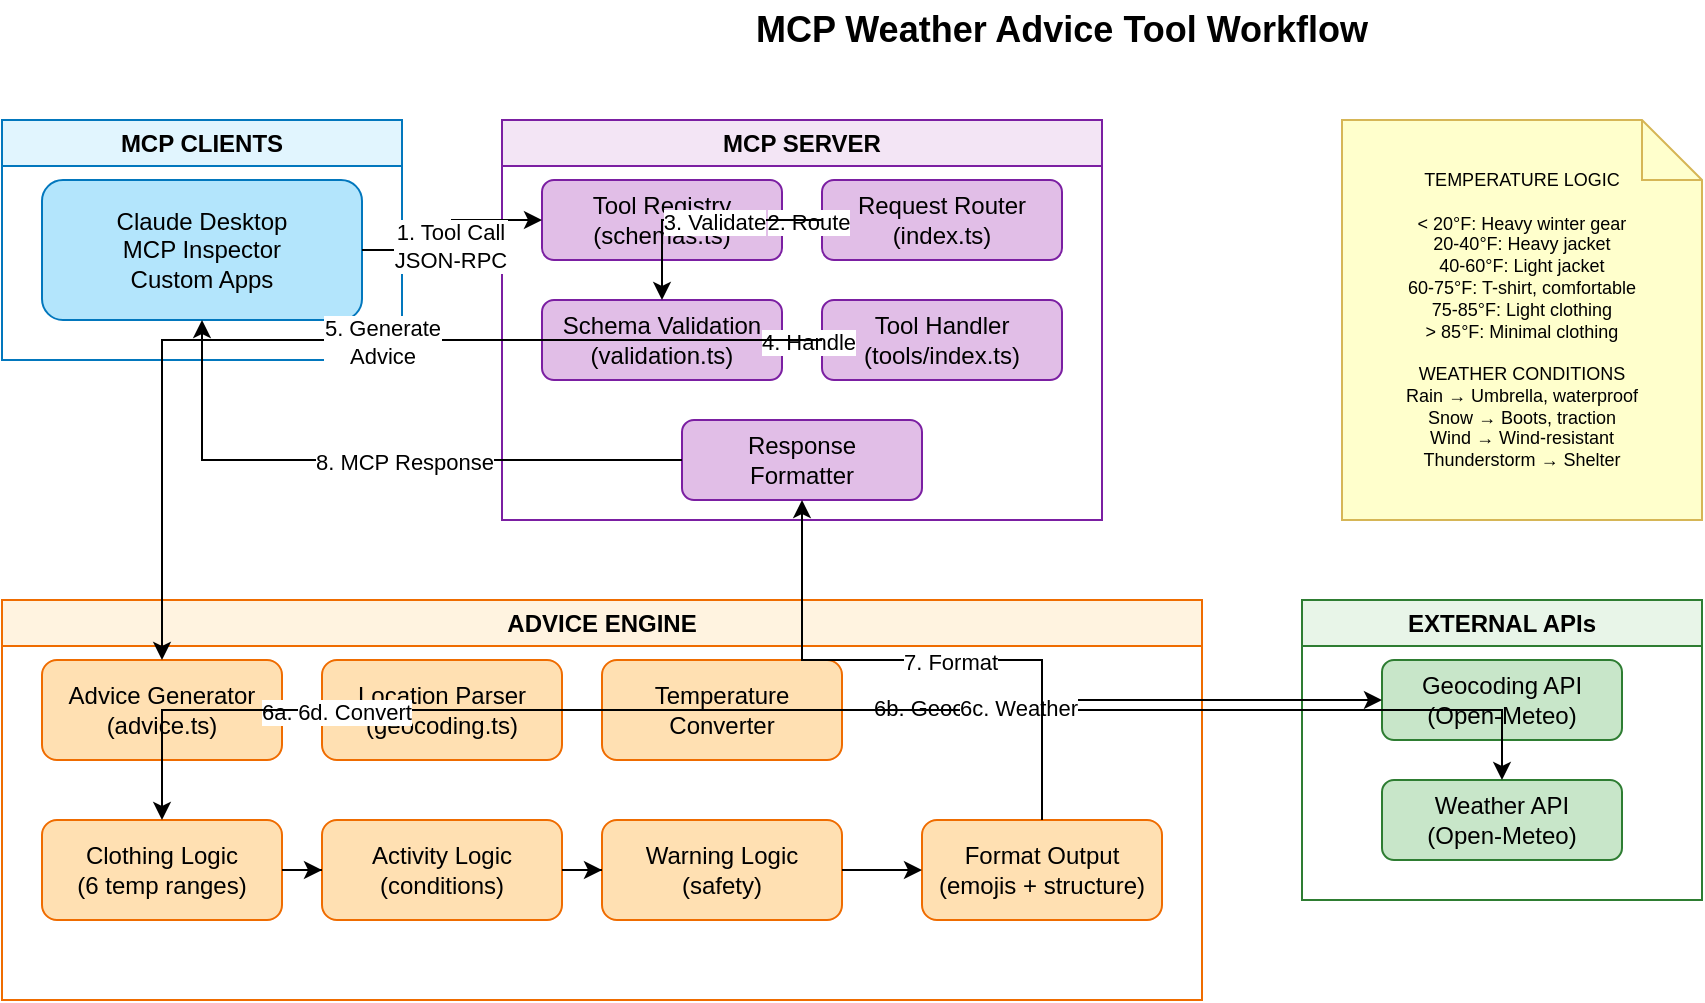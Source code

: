<mxfile>
  <diagram name="MCP Weather Advice Workflow" id="mcp-weather-workflow">
    <mxGraphModel dx="1422" dy="762" grid="1" gridSize="10" guides="1" tooltips="1" connect="1" arrows="1" fold="1" page="1" pageScale="1" pageWidth="1169" pageHeight="827">
      <root>
        <mxCell id="0" />
        <mxCell id="1" parent="0" />
        
        <!-- Title -->
        <mxCell id="title" value="MCP Weather Advice Tool Workflow" style="text;html=1;strokeColor=none;fillColor=none;align=center;verticalAlign=middle;whiteSpace=wrap;rounded=0;fontSize=18;fontStyle=1;" vertex="1" parent="1">
          <mxGeometry x="400" y="20" width="360" height="30" as="geometry" />
        </mxCell>
        
        <!-- Client Layer -->
        <mxCell id="client-container" value="MCP CLIENTS" style="swimlane;whiteSpace=wrap;html=1;fillColor=#E1F5FE;strokeColor=#0277BD;fontStyle=1;" vertex="1" parent="1">
          <mxGeometry x="50" y="80" width="200" height="120" as="geometry" />
        </mxCell>
        
        <mxCell id="claude" value="Claude Desktop&#xa;MCP Inspector&#xa;Custom Apps" style="rounded=1;whiteSpace=wrap;html=1;fillColor=#B3E5FC;strokeColor=#0277BD;" vertex="1" parent="client-container">
          <mxGeometry x="20" y="30" width="160" height="70" as="geometry" />
        </mxCell>
        
        <!-- Server Layer -->
        <mxCell id="server-container" value="MCP SERVER" style="swimlane;whiteSpace=wrap;html=1;fillColor=#F3E5F5;strokeColor=#7B1FA2;fontStyle=1;" vertex="1" parent="1">
          <mxGeometry x="300" y="80" width="300" height="200" as="geometry" />
        </mxCell>
        
        <mxCell id="registry" value="Tool Registry&#xa;(schemas.ts)" style="rounded=1;whiteSpace=wrap;html=1;fillColor=#E1BEE7;strokeColor=#7B1FA2;" vertex="1" parent="server-container">
          <mxGeometry x="20" y="30" width="120" height="40" as="geometry" />
        </mxCell>
        
        <mxCell id="router" value="Request Router&#xa;(index.ts)" style="rounded=1;whiteSpace=wrap;html=1;fillColor=#E1BEE7;strokeColor=#7B1FA2;" vertex="1" parent="server-container">
          <mxGeometry x="160" y="30" width="120" height="40" as="geometry" />
        </mxCell>
        
        <mxCell id="validator" value="Schema Validation&#xa;(validation.ts)" style="rounded=1;whiteSpace=wrap;html=1;fillColor=#E1BEE7;strokeColor=#7B1FA2;" vertex="1" parent="server-container">
          <mxGeometry x="20" y="90" width="120" height="40" as="geometry" />
        </mxCell>
        
        <mxCell id="handler" value="Tool Handler&#xa;(tools/index.ts)" style="rounded=1;whiteSpace=wrap;html=1;fillColor=#E1BEE7;strokeColor=#7B1FA2;" vertex="1" parent="server-container">
          <mxGeometry x="160" y="90" width="120" height="40" as="geometry" />
        </mxCell>
        
        <mxCell id="response-formatter" value="Response&#xa;Formatter" style="rounded=1;whiteSpace=wrap;html=1;fillColor=#E1BEE7;strokeColor=#7B1FA2;" vertex="1" parent="server-container">
          <mxGeometry x="90" y="150" width="120" height="40" as="geometry" />
        </mxCell>
        
        <!-- Advice Engine Layer -->
        <mxCell id="engine-container" value="ADVICE ENGINE" style="swimlane;whiteSpace=wrap;html=1;fillColor=#FFF3E0;strokeColor=#EF6C00;fontStyle=1;" vertex="1" parent="1">
          <mxGeometry x="50" y="320" width="600" height="200" as="geometry" />
        </mxCell>
        
        <mxCell id="advice-main" value="Advice Generator&#xa;(advice.ts)" style="rounded=1;whiteSpace=wrap;html=1;fillColor=#FFE0B2;strokeColor=#EF6C00;" vertex="1" parent="engine-container">
          <mxGeometry x="20" y="30" width="120" height="50" as="geometry" />
        </mxCell>
        
        <mxCell id="location-parser" value="Location Parser&#xa;(geocoding.ts)" style="rounded=1;whiteSpace=wrap;html=1;fillColor=#FFE0B2;strokeColor=#EF6C00;" vertex="1" parent="engine-container">
          <mxGeometry x="160" y="30" width="120" height="50" as="geometry" />
        </mxCell>
        
        <mxCell id="temp-converter" value="Temperature&#xa;Converter" style="rounded=1;whiteSpace=wrap;html=1;fillColor=#FFE0B2;strokeColor=#EF6C00;" vertex="1" parent="engine-container">
          <mxGeometry x="300" y="30" width="120" height="50" as="geometry" />
        </mxCell>
        
        <mxCell id="clothing-logic" value="Clothing Logic&#xa;(6 temp ranges)" style="rounded=1;whiteSpace=wrap;html=1;fillColor=#FFE0B2;strokeColor=#EF6C00;" vertex="1" parent="engine-container">
          <mxGeometry x="20" y="110" width="120" height="50" as="geometry" />
        </mxCell>
        
        <mxCell id="activity-logic" value="Activity Logic&#xa;(conditions)" style="rounded=1;whiteSpace=wrap;html=1;fillColor=#FFE0B2;strokeColor=#EF6C00;" vertex="1" parent="engine-container">
          <mxGeometry x="160" y="110" width="120" height="50" as="geometry" />
        </mxCell>
        
        <mxCell id="warning-logic" value="Warning Logic&#xa;(safety)" style="rounded=1;whiteSpace=wrap;html=1;fillColor=#FFE0B2;strokeColor=#EF6C00;" vertex="1" parent="engine-container">
          <mxGeometry x="300" y="110" width="120" height="50" as="geometry" />
        </mxCell>
        
        <mxCell id="format-output" value="Format Output&#xa;(emojis + structure)" style="rounded=1;whiteSpace=wrap;html=1;fillColor=#FFE0B2;strokeColor=#EF6C00;" vertex="1" parent="engine-container">
          <mxGeometry x="460" y="110" width="120" height="50" as="geometry" />
        </mxCell>
        
        <!-- External APIs -->
        <mxCell id="api-container" value="EXTERNAL APIs" style="swimlane;whiteSpace=wrap;html=1;fillColor=#E8F5E8;strokeColor=#2E7D32;fontStyle=1;" vertex="1" parent="1">
          <mxGeometry x="700" y="320" width="200" height="150" as="geometry" />
        </mxCell>
        
        <mxCell id="geocoding-api" value="Geocoding API&#xa;(Open-Meteo)" style="rounded=1;whiteSpace=wrap;html=1;fillColor=#C8E6C9;strokeColor=#2E7D32;" vertex="1" parent="api-container">
          <mxGeometry x="40" y="30" width="120" height="40" as="geometry" />
        </mxCell>
        
        <mxCell id="weather-api" value="Weather API&#xa;(Open-Meteo)" style="rounded=1;whiteSpace=wrap;html=1;fillColor=#C8E6C9;strokeColor=#2E7D32;" vertex="1" parent="api-container">
          <mxGeometry x="40" y="90" width="120" height="40" as="geometry" />
        </mxCell>
        
        <!-- Temperature Logic Note -->
        <mxCell id="temp-logic" value="TEMPERATURE LOGIC&#xa;&#xa;&lt; 20°F: Heavy winter gear&#xa;20-40°F: Heavy jacket&#xa;40-60°F: Light jacket&#xa;60-75°F: T-shirt, comfortable&#xa;75-85°F: Light clothing&#xa;&gt; 85°F: Minimal clothing&#xa;&#xa;WEATHER CONDITIONS&#xa;Rain → Umbrella, waterproof&#xa;Snow → Boots, traction&#xa;Wind → Wind-resistant&#xa;Thunderstorm → Shelter" style="shape=note;whiteSpace=wrap;html=1;backgroundOutline=1;fillColor=#FFFFCC;strokeColor=#D6B656;fontSize=9;" vertex="1" parent="1">
          <mxGeometry x="720" y="80" width="180" height="200" as="geometry" />
        </mxCell>
        
        <!-- Main workflow arrows -->
        <mxCell id="arrow1" style="edgeStyle=orthogonalEdgeStyle;rounded=0;orthogonalLoop=1;jettySize=auto;html=1;exitX=1;exitY=0.5;exitDx=0;exitDy=0;entryX=0;entryY=0.5;entryDx=0;entryDy=0;" edge="1" parent="1" source="claude" target="registry">
          <mxGeometry relative="1" as="geometry" />
        </mxCell>
        <mxCell id="label1" value="1. Tool Call&#xa;JSON-RPC" style="edgeLabel;html=1;align=center;verticalAlign=middle;resizable=0;points=[];" vertex="1" connectable="0" parent="arrow1">
          <mxGeometry x="-0.1" y="1" relative="1" as="geometry">
            <mxPoint as="offset" />
          </mxGeometry>
        </mxCell>
        
        <mxCell id="arrow2" style="edgeStyle=orthogonalEdgeStyle;rounded=0;orthogonalLoop=1;jettySize=auto;html=1;" edge="1" parent="1" source="registry" target="router">
          <mxGeometry relative="1" as="geometry" />
        </mxCell>
        <mxCell id="label2" value="2. Route" style="edgeLabel;html=1;align=center;verticalAlign=middle;resizable=0;points=[];" vertex="1" connectable="0" parent="arrow2">
          <mxGeometry x="-0.1" y="1" relative="1" as="geometry">
            <mxPoint as="offset" />
          </mxGeometry>
        </mxCell>
        
        <mxCell id="arrow3" style="edgeStyle=orthogonalEdgeStyle;rounded=0;orthogonalLoop=1;jettySize=auto;html=1;" edge="1" parent="1" source="router" target="validator">
          <mxGeometry relative="1" as="geometry" />
        </mxCell>
        <mxCell id="label3" value="3. Validate" style="edgeLabel;html=1;align=center;verticalAlign=middle;resizable=0;points=[];" vertex="1" connectable="0" parent="arrow3">
          <mxGeometry x="-0.1" y="1" relative="1" as="geometry">
            <mxPoint as="offset" />
          </mxGeometry>
        </mxCell>
        
        <mxCell id="arrow4" style="edgeStyle=orthogonalEdgeStyle;rounded=0;orthogonalLoop=1;jettySize=auto;html=1;" edge="1" parent="1" source="validator" target="handler">
          <mxGeometry relative="1" as="geometry" />
        </mxCell>
        <mxCell id="label4" value="4. Handle" style="edgeLabel;html=1;align=center;verticalAlign=middle;resizable=0;points=[];" vertex="1" connectable="0" parent="arrow4">
          <mxGeometry x="-0.1" y="1" relative="1" as="geometry">
            <mxPoint as="offset" />
          </mxGeometry>
        </mxCell>
        
        <mxCell id="arrow5" style="edgeStyle=orthogonalEdgeStyle;rounded=0;orthogonalLoop=1;jettySize=auto;html=1;" edge="1" parent="1" source="handler" target="advice-main">
          <mxGeometry relative="1" as="geometry" />
        </mxCell>
        <mxCell id="label5" value="5. Generate&#xa;Advice" style="edgeLabel;html=1;align=center;verticalAlign=middle;resizable=0;points=[];" vertex="1" connectable="0" parent="arrow5">
          <mxGeometry x="-0.1" y="1" relative="1" as="geometry">
            <mxPoint as="offset" />
          </mxGeometry>
        </mxCell>
        
        <!-- Advice engine internal flow -->
        <mxCell id="arrow6" style="edgeStyle=orthogonalEdgeStyle;rounded=0;orthogonalLoop=1;jettySize=auto;html=1;" edge="1" parent="1" source="advice-main" target="location-parser">
          <mxGeometry relative="1" as="geometry" />
        </mxCell>
        <mxCell id="label6" value="6a. Parse" style="edgeLabel;html=1;align=center;verticalAlign=middle;resizable=0;points=[];" vertex="1" connectable="0" parent="arrow6">
          <mxGeometry x="-0.1" y="1" relative="1" as="geometry">
            <mxPoint as="offset" />
          </mxGeometry>
        </mxCell>
        
        <mxCell id="arrow7" style="edgeStyle=orthogonalEdgeStyle;rounded=0;orthogonalLoop=1;jettySize=auto;html=1;" edge="1" parent="1" source="location-parser" target="geocoding-api">
          <mxGeometry relative="1" as="geometry" />
        </mxCell>
        <mxCell id="label7" value="6b. Geocode" style="edgeLabel;html=1;align=center;verticalAlign=middle;resizable=0;points=[];" vertex="1" connectable="0" parent="arrow7">
          <mxGeometry x="-0.1" y="1" relative="1" as="geometry">
            <mxPoint as="offset" />
          </mxGeometry>
        </mxCell>
        
        <mxCell id="arrow8" style="edgeStyle=orthogonalEdgeStyle;rounded=0;orthogonalLoop=1;jettySize=auto;html=1;" edge="1" parent="1" source="location-parser" target="weather-api">
          <mxGeometry relative="1" as="geometry" />
        </mxCell>
        <mxCell id="label8" value="6c. Weather" style="edgeLabel;html=1;align=center;verticalAlign=middle;resizable=0;points=[];" vertex="1" connectable="0" parent="arrow8">
          <mxGeometry x="-0.1" y="1" relative="1" as="geometry">
            <mxPoint as="offset" />
          </mxGeometry>
        </mxCell>
        
        <mxCell id="arrow9" style="edgeStyle=orthogonalEdgeStyle;rounded=0;orthogonalLoop=1;jettySize=auto;html=1;" edge="1" parent="1" source="temp-converter" target="clothing-logic">
          <mxGeometry relative="1" as="geometry" />
        </mxCell>
        <mxCell id="label9" value="6d. Convert" style="edgeLabel;html=1;align=center;verticalAlign=middle;resizable=0;points=[];" vertex="1" connectable="0" parent="arrow9">
          <mxGeometry x="-0.1" y="1" relative="1" as="geometry">
            <mxPoint as="offset" />
          </mxGeometry>
        </mxCell>
        
        <mxCell id="arrow10" style="edgeStyle=orthogonalEdgeStyle;rounded=0;orthogonalLoop=1;jettySize=auto;html=1;" edge="1" parent="1" source="clothing-logic" target="activity-logic">
          <mxGeometry relative="1" as="geometry" />
        </mxCell>
        
        <mxCell id="arrow11" style="edgeStyle=orthogonalEdgeStyle;rounded=0;orthogonalLoop=1;jettySize=auto;html=1;" edge="1" parent="1" source="activity-logic" target="warning-logic">
          <mxGeometry relative="1" as="geometry" />
        </mxCell>
        
        <mxCell id="arrow12" style="edgeStyle=orthogonalEdgeStyle;rounded=0;orthogonalLoop=1;jettySize=auto;html=1;" edge="1" parent="1" source="warning-logic" target="format-output">
          <mxGeometry relative="1" as="geometry" />
        </mxCell>
        
        <mxCell id="arrow13" style="edgeStyle=orthogonalEdgeStyle;rounded=0;orthogonalLoop=1;jettySize=auto;html=1;" edge="1" parent="1" source="format-output" target="response-formatter">
          <mxGeometry relative="1" as="geometry" />
        </mxCell>
        <mxCell id="label13" value="7. Format" style="edgeLabel;html=1;align=center;verticalAlign=middle;resizable=0;points=[];" vertex="1" connectable="0" parent="arrow13">
          <mxGeometry x="-0.1" y="1" relative="1" as="geometry">
            <mxPoint as="offset" />
          </mxGeometry>
        </mxCell>
        
        <mxCell id="arrow14" style="edgeStyle=orthogonalEdgeStyle;rounded=0;orthogonalLoop=1;jettySize=auto;html=1;" edge="1" parent="1" source="response-formatter" target="claude">
          <mxGeometry relative="1" as="geometry" />
        </mxCell>
        <mxCell id="label14" value="8. MCP Response" style="edgeLabel;html=1;align=center;verticalAlign=middle;resizable=0;points=[];" vertex="1" connectable="0" parent="arrow14">
          <mxGeometry x="-0.1" y="1" relative="1" as="geometry">
            <mxPoint as="offset" />
          </mxGeometry>
        </mxCell>
        
      </root>
    </mxGraphModel>
  </diagram>
</mxfile>